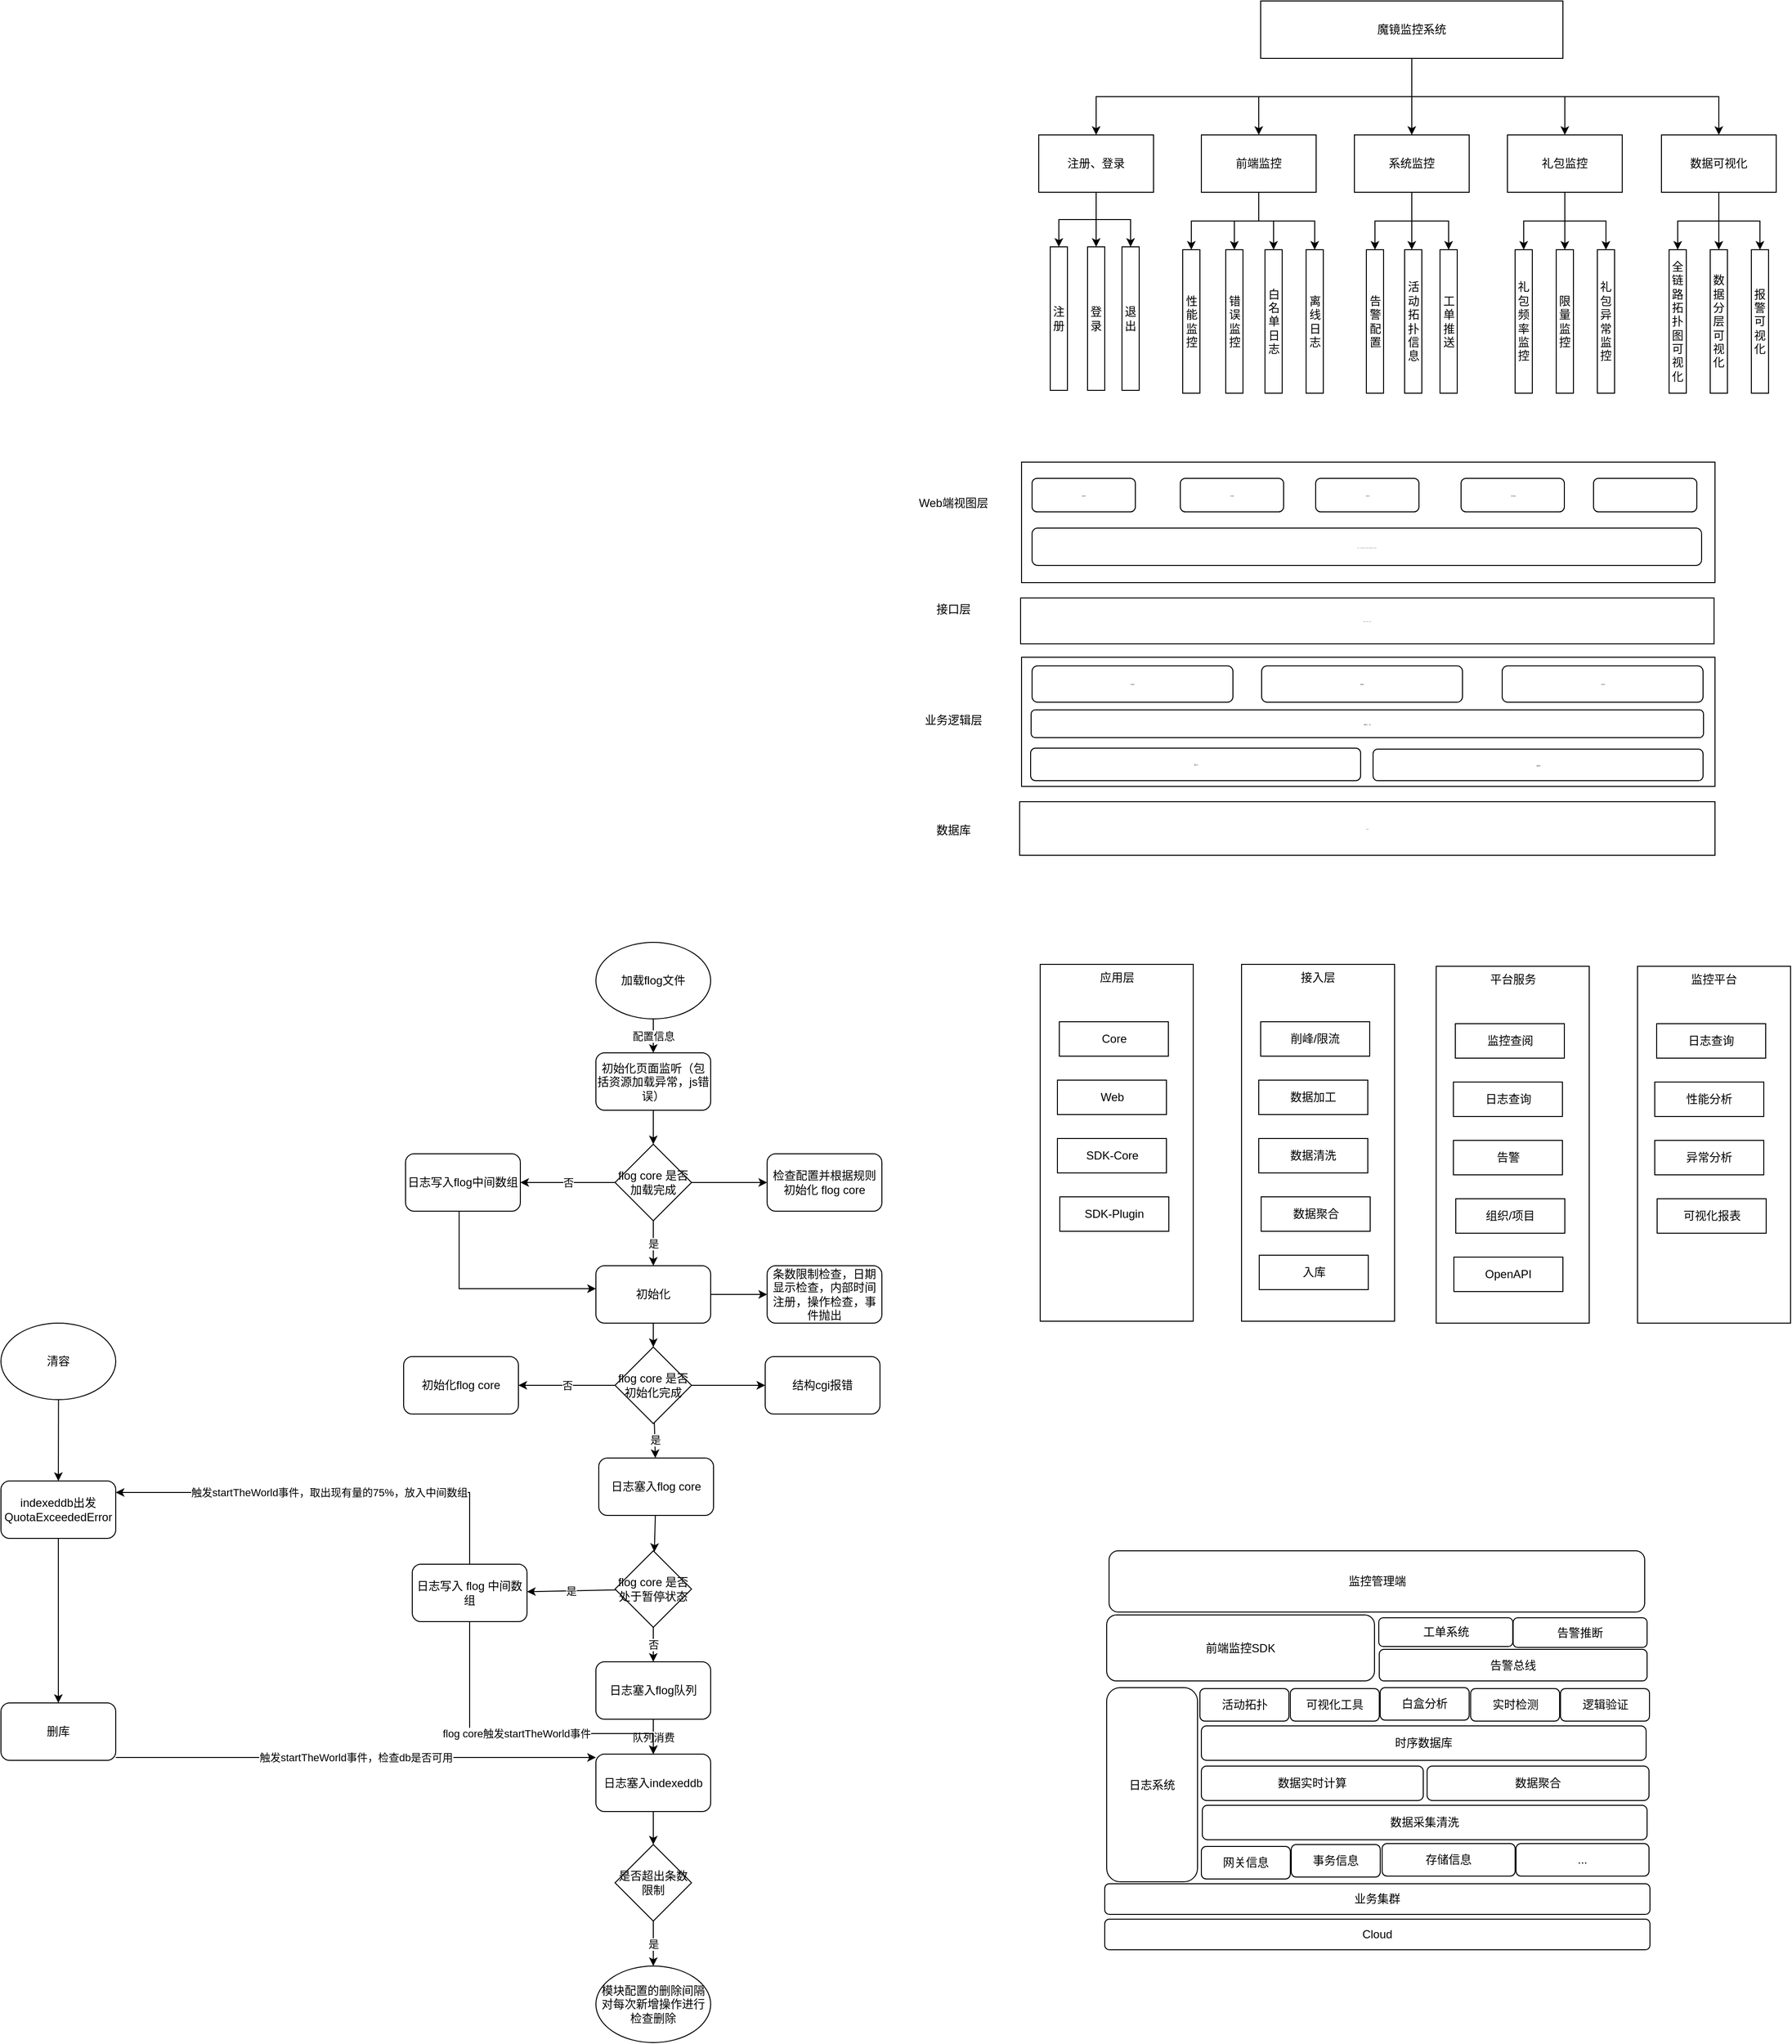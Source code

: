 <mxfile version="20.1.1" type="github">
  <diagram id="ojnK0p3J3MTXAop_F5v3" name="Page-1">
    <mxGraphModel dx="3868" dy="1239" grid="0" gridSize="10" guides="1" tooltips="1" connect="0" arrows="1" fold="1" page="1" pageScale="1" pageWidth="827" pageHeight="1169" math="0" shadow="0">
      <root>
        <mxCell id="0" />
        <mxCell id="1" parent="0" />
        <mxCell id="l_XuRvR61M2AbJogMl1h-1" value="魔镜监控系统" style="rounded=0;whiteSpace=wrap;html=1;" parent="1" vertex="1">
          <mxGeometry x="264" y="207" width="316" height="60" as="geometry" />
        </mxCell>
        <mxCell id="l_XuRvR61M2AbJogMl1h-2" value="注册、登录" style="rounded=0;whiteSpace=wrap;html=1;" parent="1" vertex="1">
          <mxGeometry x="32" y="347" width="120" height="60" as="geometry" />
        </mxCell>
        <mxCell id="0k4BuSOVnENNucScM7A2-1" value="前端监控" style="rounded=0;whiteSpace=wrap;html=1;" parent="1" vertex="1">
          <mxGeometry x="202" y="347" width="120" height="60" as="geometry" />
        </mxCell>
        <mxCell id="0k4BuSOVnENNucScM7A2-8" value="" style="edgeStyle=elbowEdgeStyle;elbow=vertical;endArrow=classic;html=1;rounded=0;entryX=0.5;entryY=0;entryDx=0;entryDy=0;exitX=0.5;exitY=1;exitDx=0;exitDy=0;" parent="1" source="l_XuRvR61M2AbJogMl1h-1" target="l_XuRvR61M2AbJogMl1h-2" edge="1">
          <mxGeometry width="50" height="50" relative="1" as="geometry">
            <mxPoint x="326" y="266" as="sourcePoint" />
            <mxPoint x="273" y="517" as="targetPoint" />
          </mxGeometry>
        </mxCell>
        <mxCell id="0k4BuSOVnENNucScM7A2-9" value="系统监控" style="rounded=0;whiteSpace=wrap;html=1;" parent="1" vertex="1">
          <mxGeometry x="362" y="347" width="120" height="60" as="geometry" />
        </mxCell>
        <mxCell id="0k4BuSOVnENNucScM7A2-10" value="礼包监控" style="rounded=0;whiteSpace=wrap;html=1;" parent="1" vertex="1">
          <mxGeometry x="522" y="347" width="120" height="60" as="geometry" />
        </mxCell>
        <mxCell id="0k4BuSOVnENNucScM7A2-15" value="&lt;div style=&quot;font-size: 12px;&quot;&gt;白名单日志&lt;br style=&quot;font-size: 12px;&quot;&gt;&lt;/div&gt;" style="rounded=0;whiteSpace=wrap;html=1;verticalAlign=middle;horizontal=1;textDirection=rtl;align=center;fontSize=12;labelBackgroundColor=none;labelBorderColor=none;shadow=0;fontFamily=Helvetica;labelPosition=center;verticalLabelPosition=middle;" parent="1" vertex="1">
          <mxGeometry x="268.5" y="467" width="18" height="150" as="geometry" />
        </mxCell>
        <mxCell id="0k4BuSOVnENNucScM7A2-16" value="" style="edgeStyle=elbowEdgeStyle;elbow=vertical;endArrow=classic;html=1;exitX=0.5;exitY=1;exitDx=0;exitDy=0;entryX=0.5;entryY=0;entryDx=0;entryDy=0;rounded=0;" parent="1" source="0k4BuSOVnENNucScM7A2-1" target="0k4BuSOVnENNucScM7A2-15" edge="1">
          <mxGeometry width="50" height="50" relative="1" as="geometry">
            <mxPoint x="263" y="717" as="sourcePoint" />
            <mxPoint x="313" y="667" as="targetPoint" />
            <Array as="points">
              <mxPoint x="273" y="437" />
            </Array>
          </mxGeometry>
        </mxCell>
        <mxCell id="0k4BuSOVnENNucScM7A2-19" value="" style="edgeStyle=elbowEdgeStyle;elbow=vertical;endArrow=classic;html=1;rounded=0;" parent="1" source="0k4BuSOVnENNucScM7A2-1" target="0k4BuSOVnENNucScM7A2-27" edge="1">
          <mxGeometry width="50" height="50" relative="1" as="geometry">
            <mxPoint x="373" y="667" as="sourcePoint" />
            <mxPoint x="191" y="467" as="targetPoint" />
          </mxGeometry>
        </mxCell>
        <mxCell id="0k4BuSOVnENNucScM7A2-20" value="" style="edgeStyle=elbowEdgeStyle;elbow=vertical;endArrow=classic;html=1;rounded=0;" parent="1" source="0k4BuSOVnENNucScM7A2-1" target="0k4BuSOVnENNucScM7A2-26" edge="1">
          <mxGeometry width="50" height="50" relative="1" as="geometry">
            <mxPoint x="473" y="477" as="sourcePoint" />
            <mxPoint x="321" y="467" as="targetPoint" />
          </mxGeometry>
        </mxCell>
        <mxCell id="0k4BuSOVnENNucScM7A2-21" value="" style="edgeStyle=elbowEdgeStyle;elbow=vertical;endArrow=classic;html=1;rounded=0;" parent="1" source="0k4BuSOVnENNucScM7A2-1" target="0k4BuSOVnENNucScM7A2-30" edge="1">
          <mxGeometry width="50" height="50" relative="1" as="geometry">
            <mxPoint x="193" y="677" as="sourcePoint" />
            <mxPoint x="451" y="467" as="targetPoint" />
          </mxGeometry>
        </mxCell>
        <mxCell id="0k4BuSOVnENNucScM7A2-22" value="" style="edgeStyle=elbowEdgeStyle;elbow=vertical;endArrow=classic;html=1;rounded=0;" parent="1" source="l_XuRvR61M2AbJogMl1h-1" target="0k4BuSOVnENNucScM7A2-1" edge="1">
          <mxGeometry width="50" height="50" relative="1" as="geometry">
            <mxPoint x="153" y="657" as="sourcePoint" />
            <mxPoint x="203" y="607" as="targetPoint" />
          </mxGeometry>
        </mxCell>
        <mxCell id="0k4BuSOVnENNucScM7A2-23" value="" style="edgeStyle=elbowEdgeStyle;elbow=vertical;endArrow=classic;html=1;rounded=0;" parent="1" source="l_XuRvR61M2AbJogMl1h-1" target="0k4BuSOVnENNucScM7A2-9" edge="1">
          <mxGeometry width="50" height="50" relative="1" as="geometry">
            <mxPoint x="203" y="647" as="sourcePoint" />
            <mxPoint x="253" y="597" as="targetPoint" />
          </mxGeometry>
        </mxCell>
        <mxCell id="0k4BuSOVnENNucScM7A2-24" value="" style="edgeStyle=elbowEdgeStyle;elbow=vertical;endArrow=classic;html=1;rounded=0;" parent="1" source="l_XuRvR61M2AbJogMl1h-1" target="0k4BuSOVnENNucScM7A2-10" edge="1">
          <mxGeometry width="50" height="50" relative="1" as="geometry">
            <mxPoint x="213" y="677" as="sourcePoint" />
            <mxPoint x="263" y="627" as="targetPoint" />
          </mxGeometry>
        </mxCell>
        <mxCell id="0k4BuSOVnENNucScM7A2-26" value="&lt;div style=&quot;font-size: 12px;&quot;&gt;性能监控&lt;br style=&quot;font-size: 12px;&quot;&gt;&lt;/div&gt;" style="rounded=0;whiteSpace=wrap;html=1;verticalAlign=middle;horizontal=1;textDirection=rtl;align=center;fontSize=12;labelBackgroundColor=none;labelBorderColor=none;shadow=0;fontFamily=Helvetica;labelPosition=center;verticalLabelPosition=middle;" parent="1" vertex="1">
          <mxGeometry x="182.5" y="467" width="18" height="150" as="geometry" />
        </mxCell>
        <mxCell id="0k4BuSOVnENNucScM7A2-27" value="&lt;div style=&quot;font-size: 12px;&quot;&gt;&lt;span style=&quot;font-size: 12px;&quot;&gt;错误监控&lt;/span&gt;&lt;br style=&quot;font-size: 12px;&quot;&gt;&lt;/div&gt;" style="rounded=0;whiteSpace=wrap;html=1;verticalAlign=middle;horizontal=1;textDirection=rtl;align=center;fontSize=12;labelBackgroundColor=none;labelBorderColor=none;shadow=0;fontFamily=Helvetica;labelPosition=center;verticalLabelPosition=middle;" parent="1" vertex="1">
          <mxGeometry x="227.5" y="467" width="18" height="150" as="geometry" />
        </mxCell>
        <mxCell id="0k4BuSOVnENNucScM7A2-30" value="&lt;div style=&quot;font-size: 12px;&quot;&gt;离线日志&lt;br style=&quot;font-size: 12px;&quot;&gt;&lt;/div&gt;" style="rounded=0;whiteSpace=wrap;html=1;verticalAlign=middle;horizontal=1;textDirection=rtl;align=center;fontSize=12;labelBackgroundColor=none;labelBorderColor=none;shadow=0;fontFamily=Helvetica;labelPosition=center;verticalLabelPosition=middle;" parent="1" vertex="1">
          <mxGeometry x="311.5" y="467" width="18" height="150" as="geometry" />
        </mxCell>
        <mxCell id="0k4BuSOVnENNucScM7A2-40" value="&lt;div style=&quot;font-size: 12px;&quot;&gt;工单推送&lt;/div&gt;" style="rounded=0;whiteSpace=wrap;html=1;verticalAlign=middle;horizontal=1;textDirection=rtl;align=center;fontSize=12;labelBackgroundColor=none;labelBorderColor=none;shadow=0;fontFamily=Helvetica;labelPosition=center;verticalLabelPosition=middle;" parent="1" vertex="1">
          <mxGeometry x="451.5" y="467" width="18" height="150" as="geometry" />
        </mxCell>
        <mxCell id="0k4BuSOVnENNucScM7A2-41" value="&lt;div style=&quot;font-size: 12px;&quot;&gt;告警配置&lt;br style=&quot;font-size: 12px;&quot;&gt;&lt;/div&gt;" style="rounded=0;whiteSpace=wrap;html=1;verticalAlign=middle;horizontal=1;textDirection=rtl;align=center;fontSize=12;labelBackgroundColor=none;labelBorderColor=none;shadow=0;fontFamily=Helvetica;labelPosition=center;verticalLabelPosition=middle;" parent="1" vertex="1">
          <mxGeometry x="374.5" y="467" width="18" height="150" as="geometry" />
        </mxCell>
        <mxCell id="0k4BuSOVnENNucScM7A2-42" value="&lt;div style=&quot;font-size: 12px;&quot;&gt;&lt;span style=&quot;font-size: 12px;&quot;&gt;活动拓扑信息&lt;/span&gt;&lt;br style=&quot;font-size: 12px;&quot;&gt;&lt;/div&gt;" style="rounded=0;whiteSpace=wrap;html=1;verticalAlign=middle;horizontal=1;textDirection=rtl;align=center;fontSize=12;labelBackgroundColor=none;labelBorderColor=none;shadow=0;fontFamily=Helvetica;labelPosition=center;verticalLabelPosition=middle;" parent="1" vertex="1">
          <mxGeometry x="414.5" y="467" width="18" height="150" as="geometry" />
        </mxCell>
        <mxCell id="0k4BuSOVnENNucScM7A2-47" value="" style="edgeStyle=elbowEdgeStyle;elbow=vertical;endArrow=classic;html=1;rounded=0;" parent="1" source="0k4BuSOVnENNucScM7A2-9" target="0k4BuSOVnENNucScM7A2-41" edge="1">
          <mxGeometry width="50" height="50" relative="1" as="geometry">
            <mxPoint x="33" y="667" as="sourcePoint" />
            <mxPoint x="83" y="617" as="targetPoint" />
          </mxGeometry>
        </mxCell>
        <mxCell id="0k4BuSOVnENNucScM7A2-48" value="" style="edgeStyle=elbowEdgeStyle;elbow=vertical;endArrow=classic;html=1;rounded=0;" parent="1" source="0k4BuSOVnENNucScM7A2-9" target="0k4BuSOVnENNucScM7A2-42" edge="1">
          <mxGeometry width="50" height="50" relative="1" as="geometry">
            <mxPoint x="133" y="747" as="sourcePoint" />
            <mxPoint x="183" y="697" as="targetPoint" />
            <Array as="points">
              <mxPoint x="416" y="467" />
            </Array>
          </mxGeometry>
        </mxCell>
        <mxCell id="0k4BuSOVnENNucScM7A2-49" value="" style="edgeStyle=elbowEdgeStyle;elbow=vertical;endArrow=classic;html=1;rounded=0;" parent="1" source="0k4BuSOVnENNucScM7A2-9" target="0k4BuSOVnENNucScM7A2-40" edge="1">
          <mxGeometry width="50" height="50" relative="1" as="geometry">
            <mxPoint x="73" y="707" as="sourcePoint" />
            <mxPoint x="123" y="657" as="targetPoint" />
          </mxGeometry>
        </mxCell>
        <mxCell id="0k4BuSOVnENNucScM7A2-51" value="&lt;div style=&quot;font-size: 12px;&quot;&gt;礼包异常监控&lt;/div&gt;" style="rounded=0;whiteSpace=wrap;html=1;verticalAlign=middle;horizontal=1;textDirection=rtl;align=center;fontSize=12;labelBackgroundColor=none;labelBorderColor=none;shadow=0;fontFamily=Helvetica;labelPosition=center;verticalLabelPosition=middle;" parent="1" vertex="1">
          <mxGeometry x="616" y="467" width="18" height="150" as="geometry" />
        </mxCell>
        <mxCell id="0k4BuSOVnENNucScM7A2-52" value="&lt;div style=&quot;font-size: 12px;&quot;&gt;礼包频率监控&lt;br style=&quot;font-size: 12px;&quot;&gt;&lt;/div&gt;" style="rounded=0;whiteSpace=wrap;html=1;verticalAlign=middle;horizontal=1;textDirection=rtl;align=center;fontSize=12;labelBackgroundColor=none;labelBorderColor=none;shadow=0;fontFamily=Helvetica;labelPosition=center;verticalLabelPosition=middle;" parent="1" vertex="1">
          <mxGeometry x="530" y="467" width="18" height="150" as="geometry" />
        </mxCell>
        <mxCell id="0k4BuSOVnENNucScM7A2-53" value="&lt;div style=&quot;font-size: 12px;&quot;&gt;&lt;span style=&quot;font-size: 12px;&quot;&gt;限量监控&lt;/span&gt;&lt;br style=&quot;font-size: 12px;&quot;&gt;&lt;/div&gt;" style="rounded=0;whiteSpace=wrap;html=1;verticalAlign=middle;horizontal=1;textDirection=rtl;align=center;fontSize=12;labelBackgroundColor=none;labelBorderColor=none;shadow=0;fontFamily=Helvetica;labelPosition=center;verticalLabelPosition=middle;" parent="1" vertex="1">
          <mxGeometry x="573" y="467" width="18" height="150" as="geometry" />
        </mxCell>
        <mxCell id="0k4BuSOVnENNucScM7A2-54" value="" style="edgeStyle=elbowEdgeStyle;elbow=vertical;endArrow=classic;html=1;rounded=0;" parent="1" source="0k4BuSOVnENNucScM7A2-10" target="0k4BuSOVnENNucScM7A2-52" edge="1">
          <mxGeometry width="50" height="50" relative="1" as="geometry">
            <mxPoint x="33" y="647" as="sourcePoint" />
            <mxPoint x="83" y="597" as="targetPoint" />
          </mxGeometry>
        </mxCell>
        <mxCell id="0k4BuSOVnENNucScM7A2-58" value="" style="edgeStyle=elbowEdgeStyle;elbow=vertical;endArrow=classic;html=1;rounded=0;" parent="1" source="0k4BuSOVnENNucScM7A2-10" target="0k4BuSOVnENNucScM7A2-53" edge="1">
          <mxGeometry width="50" height="50" relative="1" as="geometry">
            <mxPoint x="-7" y="597" as="sourcePoint" />
            <mxPoint x="43" y="547" as="targetPoint" />
          </mxGeometry>
        </mxCell>
        <mxCell id="0k4BuSOVnENNucScM7A2-59" value="" style="edgeStyle=elbowEdgeStyle;elbow=vertical;endArrow=classic;html=1;rounded=0;" parent="1" source="0k4BuSOVnENNucScM7A2-10" target="0k4BuSOVnENNucScM7A2-51" edge="1">
          <mxGeometry width="50" height="50" relative="1" as="geometry">
            <mxPoint x="-37" y="567" as="sourcePoint" />
            <mxPoint x="13" y="517" as="targetPoint" />
          </mxGeometry>
        </mxCell>
        <mxCell id="0k4BuSOVnENNucScM7A2-61" value="&lt;div style=&quot;font-size: 12px;&quot;&gt;登录&lt;br style=&quot;font-size: 12px;&quot;&gt;&lt;/div&gt;" style="rounded=0;whiteSpace=wrap;html=1;verticalAlign=middle;horizontal=1;textDirection=rtl;align=center;fontSize=12;labelBackgroundColor=none;labelBorderColor=none;shadow=0;fontFamily=Helvetica;labelPosition=center;verticalLabelPosition=middle;" parent="1" vertex="1">
          <mxGeometry x="83" y="464" width="18" height="150" as="geometry" />
        </mxCell>
        <mxCell id="0k4BuSOVnENNucScM7A2-62" value="&lt;div style=&quot;font-size: 12px;&quot;&gt;&lt;span style=&quot;font-size: 12px;&quot;&gt;退出&lt;/span&gt;&lt;br style=&quot;font-size: 12px;&quot;&gt;&lt;/div&gt;" style="rounded=0;whiteSpace=wrap;html=1;verticalAlign=middle;horizontal=1;textDirection=rtl;align=center;fontSize=12;labelBackgroundColor=none;labelBorderColor=none;shadow=0;fontFamily=Helvetica;labelPosition=center;verticalLabelPosition=middle;" parent="1" vertex="1">
          <mxGeometry x="119" y="464" width="18" height="150" as="geometry" />
        </mxCell>
        <mxCell id="0k4BuSOVnENNucScM7A2-67" value="" style="edgeStyle=elbowEdgeStyle;elbow=vertical;endArrow=classic;html=1;rounded=0;" parent="1" source="l_XuRvR61M2AbJogMl1h-2" target="0k4BuSOVnENNucScM7A2-61" edge="1">
          <mxGeometry width="50" height="50" relative="1" as="geometry">
            <mxPoint x="13" y="307" as="sourcePoint" />
            <mxPoint x="63" y="257" as="targetPoint" />
          </mxGeometry>
        </mxCell>
        <mxCell id="0k4BuSOVnENNucScM7A2-68" value="" style="edgeStyle=elbowEdgeStyle;elbow=vertical;endArrow=classic;html=1;rounded=0;" parent="1" source="l_XuRvR61M2AbJogMl1h-2" target="0k4BuSOVnENNucScM7A2-62" edge="1">
          <mxGeometry width="50" height="50" relative="1" as="geometry">
            <mxPoint x="-47" y="327" as="sourcePoint" />
            <mxPoint x="3" y="277" as="targetPoint" />
          </mxGeometry>
        </mxCell>
        <mxCell id="fYWc9rKdTb6CDzyfWaW0-3" value="数据可视化" style="rounded=0;whiteSpace=wrap;html=1;" parent="1" vertex="1">
          <mxGeometry x="683" y="347" width="120" height="60" as="geometry" />
        </mxCell>
        <mxCell id="fYWc9rKdTb6CDzyfWaW0-4" value="" style="edgeStyle=elbowEdgeStyle;elbow=vertical;endArrow=classic;html=1;rounded=0;" parent="1" source="l_XuRvR61M2AbJogMl1h-1" target="fYWc9rKdTb6CDzyfWaW0-3" edge="1">
          <mxGeometry width="50" height="50" relative="1" as="geometry">
            <mxPoint x="213" y="677" as="sourcePoint" />
            <mxPoint x="263" y="627" as="targetPoint" />
          </mxGeometry>
        </mxCell>
        <mxCell id="fYWc9rKdTb6CDzyfWaW0-5" value="&lt;div style=&quot;font-size: 12px;&quot;&gt;报警可视化&lt;/div&gt;" style="rounded=0;whiteSpace=wrap;html=1;verticalAlign=middle;horizontal=1;textDirection=rtl;align=center;fontSize=12;labelBackgroundColor=none;labelBorderColor=none;shadow=0;fontFamily=Helvetica;labelPosition=center;verticalLabelPosition=middle;" parent="1" vertex="1">
          <mxGeometry x="777" y="467" width="18" height="150" as="geometry" />
        </mxCell>
        <mxCell id="fYWc9rKdTb6CDzyfWaW0-6" value="&lt;div style=&quot;font-size: 12px;&quot;&gt;全链路拓扑图可视化&lt;br style=&quot;font-size: 12px;&quot;&gt;&lt;/div&gt;" style="rounded=0;whiteSpace=wrap;html=1;verticalAlign=middle;horizontal=1;textDirection=rtl;align=center;fontSize=12;labelBackgroundColor=none;labelBorderColor=none;shadow=0;fontFamily=Helvetica;labelPosition=center;verticalLabelPosition=middle;" parent="1" vertex="1">
          <mxGeometry x="691" y="467" width="18" height="150" as="geometry" />
        </mxCell>
        <mxCell id="fYWc9rKdTb6CDzyfWaW0-7" value="&lt;div style=&quot;font-size: 12px;&quot;&gt;&lt;span style=&quot;font-size: 12px;&quot;&gt;数据分层可视化&lt;/span&gt;&lt;br style=&quot;font-size: 12px;&quot;&gt;&lt;/div&gt;" style="rounded=0;whiteSpace=wrap;html=1;verticalAlign=middle;horizontal=1;textDirection=rtl;align=center;fontSize=12;labelBackgroundColor=none;labelBorderColor=none;shadow=0;fontFamily=Helvetica;labelPosition=center;verticalLabelPosition=middle;" parent="1" vertex="1">
          <mxGeometry x="734" y="467" width="18" height="150" as="geometry" />
        </mxCell>
        <mxCell id="fYWc9rKdTb6CDzyfWaW0-9" value="" style="edgeStyle=elbowEdgeStyle;elbow=vertical;endArrow=classic;html=1;rounded=0;" parent="1" source="fYWc9rKdTb6CDzyfWaW0-3" target="fYWc9rKdTb6CDzyfWaW0-6" edge="1">
          <mxGeometry width="50" height="50" relative="1" as="geometry">
            <mxPoint x="423" y="707" as="sourcePoint" />
            <mxPoint x="473" y="657" as="targetPoint" />
          </mxGeometry>
        </mxCell>
        <mxCell id="fYWc9rKdTb6CDzyfWaW0-10" value="" style="edgeStyle=elbowEdgeStyle;elbow=vertical;endArrow=classic;html=1;rounded=0;" parent="1" source="fYWc9rKdTb6CDzyfWaW0-3" target="fYWc9rKdTb6CDzyfWaW0-7" edge="1">
          <mxGeometry width="50" height="50" relative="1" as="geometry">
            <mxPoint x="423" y="707" as="sourcePoint" />
            <mxPoint x="473" y="657" as="targetPoint" />
          </mxGeometry>
        </mxCell>
        <mxCell id="fYWc9rKdTb6CDzyfWaW0-11" value="" style="edgeStyle=elbowEdgeStyle;elbow=vertical;endArrow=classic;html=1;rounded=0;" parent="1" source="fYWc9rKdTb6CDzyfWaW0-3" target="fYWc9rKdTb6CDzyfWaW0-5" edge="1">
          <mxGeometry width="50" height="50" relative="1" as="geometry">
            <mxPoint x="423" y="707" as="sourcePoint" />
            <mxPoint x="473" y="657" as="targetPoint" />
          </mxGeometry>
        </mxCell>
        <mxCell id="fYWc9rKdTb6CDzyfWaW0-12" value="&lt;div style=&quot;font-size: 12px;&quot;&gt;注册&lt;br style=&quot;font-size: 12px;&quot;&gt;&lt;/div&gt;" style="rounded=0;whiteSpace=wrap;html=1;verticalAlign=middle;horizontal=1;textDirection=rtl;align=center;fontSize=12;labelBackgroundColor=none;labelBorderColor=none;shadow=0;fontFamily=Helvetica;labelPosition=center;verticalLabelPosition=middle;" parent="1" vertex="1">
          <mxGeometry x="44" y="464" width="18" height="150" as="geometry" />
        </mxCell>
        <mxCell id="fYWc9rKdTb6CDzyfWaW0-13" value="" style="edgeStyle=elbowEdgeStyle;elbow=vertical;endArrow=classic;html=1;rounded=0;" parent="1" source="l_XuRvR61M2AbJogMl1h-2" target="fYWc9rKdTb6CDzyfWaW0-12" edge="1">
          <mxGeometry width="50" height="50" relative="1" as="geometry">
            <mxPoint x="13" y="307" as="sourcePoint" />
            <mxPoint x="63" y="257" as="targetPoint" />
          </mxGeometry>
        </mxCell>
        <mxCell id="fYWc9rKdTb6CDzyfWaW0-21" value="应用层" style="rounded=0;whiteSpace=wrap;html=1;verticalAlign=top;" parent="1" vertex="1">
          <mxGeometry x="33.5" y="1214" width="160" height="373" as="geometry" />
        </mxCell>
        <mxCell id="fYWc9rKdTb6CDzyfWaW0-22" value="Core" style="rounded=0;whiteSpace=wrap;html=1;" parent="1" vertex="1">
          <mxGeometry x="53.5" y="1274" width="114" height="36" as="geometry" />
        </mxCell>
        <mxCell id="fYWc9rKdTb6CDzyfWaW0-25" value="Web" style="rounded=0;whiteSpace=wrap;html=1;" parent="1" vertex="1">
          <mxGeometry x="51.5" y="1335" width="114" height="36" as="geometry" />
        </mxCell>
        <mxCell id="fYWc9rKdTb6CDzyfWaW0-26" value="SDK-Core" style="rounded=0;whiteSpace=wrap;html=1;" parent="1" vertex="1">
          <mxGeometry x="51.5" y="1396" width="114" height="36" as="geometry" />
        </mxCell>
        <mxCell id="fYWc9rKdTb6CDzyfWaW0-27" value="SDK-Plugin" style="rounded=0;whiteSpace=wrap;html=1;" parent="1" vertex="1">
          <mxGeometry x="54" y="1457" width="114" height="36" as="geometry" />
        </mxCell>
        <mxCell id="fYWc9rKdTb6CDzyfWaW0-29" value="接入层" style="rounded=0;whiteSpace=wrap;html=1;verticalAlign=top;" parent="1" vertex="1">
          <mxGeometry x="244" y="1214" width="160" height="373" as="geometry" />
        </mxCell>
        <mxCell id="fYWc9rKdTb6CDzyfWaW0-30" value="削峰/限流" style="rounded=0;whiteSpace=wrap;html=1;" parent="1" vertex="1">
          <mxGeometry x="264" y="1274" width="114" height="36" as="geometry" />
        </mxCell>
        <mxCell id="fYWc9rKdTb6CDzyfWaW0-31" value="数据加工" style="rounded=0;whiteSpace=wrap;html=1;" parent="1" vertex="1">
          <mxGeometry x="262" y="1335" width="114" height="36" as="geometry" />
        </mxCell>
        <mxCell id="fYWc9rKdTb6CDzyfWaW0-32" value="数据清洗" style="rounded=0;whiteSpace=wrap;html=1;" parent="1" vertex="1">
          <mxGeometry x="262" y="1396" width="114" height="36" as="geometry" />
        </mxCell>
        <mxCell id="fYWc9rKdTb6CDzyfWaW0-33" value="数据聚合" style="rounded=0;whiteSpace=wrap;html=1;" parent="1" vertex="1">
          <mxGeometry x="264.5" y="1457" width="114" height="36" as="geometry" />
        </mxCell>
        <mxCell id="fYWc9rKdTb6CDzyfWaW0-34" value="入库" style="rounded=0;whiteSpace=wrap;html=1;" parent="1" vertex="1">
          <mxGeometry x="262.5" y="1518" width="114" height="36" as="geometry" />
        </mxCell>
        <mxCell id="fYWc9rKdTb6CDzyfWaW0-35" value="平台服务" style="rounded=0;whiteSpace=wrap;html=1;verticalAlign=top;" parent="1" vertex="1">
          <mxGeometry x="447.5" y="1216" width="160" height="373" as="geometry" />
        </mxCell>
        <mxCell id="fYWc9rKdTb6CDzyfWaW0-36" value="监控查阅" style="rounded=0;whiteSpace=wrap;html=1;" parent="1" vertex="1">
          <mxGeometry x="467.5" y="1276" width="114" height="36" as="geometry" />
        </mxCell>
        <mxCell id="fYWc9rKdTb6CDzyfWaW0-37" value="日志查询" style="rounded=0;whiteSpace=wrap;html=1;" parent="1" vertex="1">
          <mxGeometry x="465.5" y="1337" width="114" height="36" as="geometry" />
        </mxCell>
        <mxCell id="fYWc9rKdTb6CDzyfWaW0-38" value="告警" style="rounded=0;whiteSpace=wrap;html=1;" parent="1" vertex="1">
          <mxGeometry x="465.5" y="1398" width="114" height="36" as="geometry" />
        </mxCell>
        <mxCell id="fYWc9rKdTb6CDzyfWaW0-39" value="组织/项目" style="rounded=0;whiteSpace=wrap;html=1;" parent="1" vertex="1">
          <mxGeometry x="468" y="1459" width="114" height="36" as="geometry" />
        </mxCell>
        <mxCell id="fYWc9rKdTb6CDzyfWaW0-40" value="OpenAPI" style="rounded=0;whiteSpace=wrap;html=1;" parent="1" vertex="1">
          <mxGeometry x="466" y="1520" width="114" height="36" as="geometry" />
        </mxCell>
        <mxCell id="fYWc9rKdTb6CDzyfWaW0-41" value="监控平台" style="rounded=0;whiteSpace=wrap;html=1;verticalAlign=top;" parent="1" vertex="1">
          <mxGeometry x="658" y="1216" width="160" height="373" as="geometry" />
        </mxCell>
        <mxCell id="fYWc9rKdTb6CDzyfWaW0-42" value="日志查询" style="rounded=0;whiteSpace=wrap;html=1;" parent="1" vertex="1">
          <mxGeometry x="678" y="1276" width="114" height="36" as="geometry" />
        </mxCell>
        <mxCell id="fYWc9rKdTb6CDzyfWaW0-43" value="性能分析" style="rounded=0;whiteSpace=wrap;html=1;" parent="1" vertex="1">
          <mxGeometry x="676" y="1337" width="114" height="36" as="geometry" />
        </mxCell>
        <mxCell id="fYWc9rKdTb6CDzyfWaW0-44" value="异常分析" style="rounded=0;whiteSpace=wrap;html=1;" parent="1" vertex="1">
          <mxGeometry x="676" y="1398" width="114" height="36" as="geometry" />
        </mxCell>
        <mxCell id="fYWc9rKdTb6CDzyfWaW0-45" value="可视化报表" style="rounded=0;whiteSpace=wrap;html=1;" parent="1" vertex="1">
          <mxGeometry x="678.5" y="1459" width="114" height="36" as="geometry" />
        </mxCell>
        <mxCell id="fYWc9rKdTb6CDzyfWaW0-55" value="监控管理端" style="rounded=1;whiteSpace=wrap;html=1;" parent="1" vertex="1">
          <mxGeometry x="105.5" y="1827" width="560" height="64" as="geometry" />
        </mxCell>
        <mxCell id="fYWc9rKdTb6CDzyfWaW0-56" value="前端监控SDK" style="rounded=1;whiteSpace=wrap;html=1;" parent="1" vertex="1">
          <mxGeometry x="103" y="1894" width="280" height="69" as="geometry" />
        </mxCell>
        <mxCell id="fYWc9rKdTb6CDzyfWaW0-57" value="工单系统" style="rounded=1;whiteSpace=wrap;html=1;" parent="1" vertex="1">
          <mxGeometry x="387.5" y="1897" width="140" height="30" as="geometry" />
        </mxCell>
        <mxCell id="fYWc9rKdTb6CDzyfWaW0-58" value="告警推断" style="rounded=1;whiteSpace=wrap;html=1;" parent="1" vertex="1">
          <mxGeometry x="528" y="1897" width="140" height="31" as="geometry" />
        </mxCell>
        <mxCell id="fYWc9rKdTb6CDzyfWaW0-59" value="告警总线" style="rounded=1;whiteSpace=wrap;html=1;" parent="1" vertex="1">
          <mxGeometry x="388" y="1930" width="280" height="33" as="geometry" />
        </mxCell>
        <mxCell id="fYWc9rKdTb6CDzyfWaW0-60" value="日志系统" style="rounded=1;whiteSpace=wrap;html=1;" parent="1" vertex="1">
          <mxGeometry x="103" y="1970" width="95" height="203" as="geometry" />
        </mxCell>
        <mxCell id="fYWc9rKdTb6CDzyfWaW0-61" value="活动拓扑" style="rounded=1;whiteSpace=wrap;html=1;" parent="1" vertex="1">
          <mxGeometry x="200.5" y="1971" width="93" height="34" as="geometry" />
        </mxCell>
        <mxCell id="fYWc9rKdTb6CDzyfWaW0-62" value="可视化工具" style="rounded=1;whiteSpace=wrap;html=1;" parent="1" vertex="1">
          <mxGeometry x="295" y="1971" width="93" height="34" as="geometry" />
        </mxCell>
        <mxCell id="fYWc9rKdTb6CDzyfWaW0-63" value="白盒分析" style="rounded=1;whiteSpace=wrap;html=1;" parent="1" vertex="1">
          <mxGeometry x="389" y="1970" width="93" height="34" as="geometry" />
        </mxCell>
        <mxCell id="fYWc9rKdTb6CDzyfWaW0-64" value="实时检测" style="rounded=1;whiteSpace=wrap;html=1;" parent="1" vertex="1">
          <mxGeometry x="483.5" y="1971" width="93" height="34" as="geometry" />
        </mxCell>
        <mxCell id="fYWc9rKdTb6CDzyfWaW0-65" value="逻辑验证" style="rounded=1;whiteSpace=wrap;html=1;" parent="1" vertex="1">
          <mxGeometry x="577.5" y="1971" width="93" height="34" as="geometry" />
        </mxCell>
        <mxCell id="fYWc9rKdTb6CDzyfWaW0-66" value="时序数据库" style="rounded=1;whiteSpace=wrap;html=1;" parent="1" vertex="1">
          <mxGeometry x="202" y="2010" width="465" height="36" as="geometry" />
        </mxCell>
        <mxCell id="fYWc9rKdTb6CDzyfWaW0-67" value="数据实时计算" style="rounded=1;whiteSpace=wrap;html=1;" parent="1" vertex="1">
          <mxGeometry x="202" y="2052" width="232" height="36" as="geometry" />
        </mxCell>
        <mxCell id="fYWc9rKdTb6CDzyfWaW0-68" value="数据聚合" style="rounded=1;whiteSpace=wrap;html=1;" parent="1" vertex="1">
          <mxGeometry x="438" y="2052" width="232" height="36" as="geometry" />
        </mxCell>
        <mxCell id="fYWc9rKdTb6CDzyfWaW0-71" value="数据采集清洗" style="rounded=1;whiteSpace=wrap;html=1;" parent="1" vertex="1">
          <mxGeometry x="203" y="2093" width="465" height="36" as="geometry" />
        </mxCell>
        <mxCell id="fYWc9rKdTb6CDzyfWaW0-72" value="网关信息" style="rounded=1;whiteSpace=wrap;html=1;" parent="1" vertex="1">
          <mxGeometry x="202" y="2136" width="93" height="34" as="geometry" />
        </mxCell>
        <mxCell id="fYWc9rKdTb6CDzyfWaW0-73" value="事务信息" style="rounded=1;whiteSpace=wrap;html=1;" parent="1" vertex="1">
          <mxGeometry x="296" y="2134" width="93" height="34" as="geometry" />
        </mxCell>
        <mxCell id="fYWc9rKdTb6CDzyfWaW0-75" value="存储信息" style="rounded=1;whiteSpace=wrap;html=1;" parent="1" vertex="1">
          <mxGeometry x="391" y="2133" width="139" height="34" as="geometry" />
        </mxCell>
        <mxCell id="fYWc9rKdTb6CDzyfWaW0-76" value="..." style="rounded=1;whiteSpace=wrap;html=1;" parent="1" vertex="1">
          <mxGeometry x="531" y="2133" width="139" height="34" as="geometry" />
        </mxCell>
        <mxCell id="fYWc9rKdTb6CDzyfWaW0-77" value="业务集群" style="rounded=1;whiteSpace=wrap;html=1;" parent="1" vertex="1">
          <mxGeometry x="101" y="2175" width="570" height="32" as="geometry" />
        </mxCell>
        <mxCell id="fYWc9rKdTb6CDzyfWaW0-78" value="Cloud" style="rounded=1;whiteSpace=wrap;html=1;" parent="1" vertex="1">
          <mxGeometry x="101" y="2212" width="570" height="32" as="geometry" />
        </mxCell>
        <mxCell id="QKrgrpkgF_wCYc5_PXvx-1" value="" style="rounded=0;whiteSpace=wrap;html=1;fontSize=9;" parent="1" vertex="1">
          <mxGeometry x="14" y="689" width="725" height="126" as="geometry" />
        </mxCell>
        <mxCell id="QKrgrpkgF_wCYc5_PXvx-2" value="注册登录" style="rounded=1;whiteSpace=wrap;html=1;fontSize=1;" parent="1" vertex="1">
          <mxGeometry x="25" y="706" width="108" height="35" as="geometry" />
        </mxCell>
        <mxCell id="QKrgrpkgF_wCYc5_PXvx-7" value="Vue /&amp;nbsp; Vue Router / Vuex / Element UI / GoJs" style="rounded=1;whiteSpace=wrap;html=1;fontSize=1;" parent="1" vertex="1">
          <mxGeometry x="25" y="758" width="700" height="39" as="geometry" />
        </mxCell>
        <mxCell id="QKrgrpkgF_wCYc5_PXvx-16" value="axios / ajax / HTTP" style="rounded=0;whiteSpace=wrap;html=1;fontSize=1;" parent="1" vertex="1">
          <mxGeometry x="13" y="831" width="725" height="48" as="geometry" />
        </mxCell>
        <mxCell id="QKrgrpkgF_wCYc5_PXvx-17" value="Web端视图层" style="rounded=0;whiteSpace=wrap;html=1;strokeColor=#FFFFFF;" parent="1" vertex="1">
          <mxGeometry x="-117" y="702" width="120" height="60" as="geometry" />
        </mxCell>
        <mxCell id="QKrgrpkgF_wCYc5_PXvx-18" value="接口层" style="rounded=0;whiteSpace=wrap;html=1;strokeColor=#FFFFFF;" parent="1" vertex="1">
          <mxGeometry x="-117" y="813" width="120" height="60" as="geometry" />
        </mxCell>
        <mxCell id="QKrgrpkgF_wCYc5_PXvx-19" value="" style="rounded=0;whiteSpace=wrap;html=1;fontSize=1;" parent="1" vertex="1">
          <mxGeometry x="14" y="893" width="725" height="135" as="geometry" />
        </mxCell>
        <mxCell id="QKrgrpkgF_wCYc5_PXvx-20" value="业务逻辑层" style="rounded=0;whiteSpace=wrap;html=1;strokeColor=#FFFFFF;" parent="1" vertex="1">
          <mxGeometry x="-117" y="929" width="120" height="60" as="geometry" />
        </mxCell>
        <mxCell id="QKrgrpkgF_wCYc5_PXvx-21" value="数据上报" style="rounded=1;whiteSpace=wrap;html=1;strokeColor=#000000;fontSize=1;" parent="1" vertex="1">
          <mxGeometry x="23.5" y="988" width="345" height="34" as="geometry" />
        </mxCell>
        <mxCell id="QKrgrpkgF_wCYc5_PXvx-24" value="数据采集" style="rounded=1;whiteSpace=wrap;html=1;strokeColor=#000000;fontSize=1;" parent="1" vertex="1">
          <mxGeometry x="381.5" y="989" width="345" height="33" as="geometry" />
        </mxCell>
        <mxCell id="QKrgrpkgF_wCYc5_PXvx-25" value="数据聚合、计算" style="rounded=1;whiteSpace=wrap;html=1;strokeColor=#000000;fontSize=1;" parent="1" vertex="1">
          <mxGeometry x="24" y="948" width="703" height="29" as="geometry" />
        </mxCell>
        <mxCell id="QKrgrpkgF_wCYc5_PXvx-27" value="告警工单" style="rounded=1;whiteSpace=wrap;html=1;fontSize=1;" parent="1" vertex="1">
          <mxGeometry x="321.5" y="706" width="108" height="35" as="geometry" />
        </mxCell>
        <mxCell id="QKrgrpkgF_wCYc5_PXvx-28" value="....." style="rounded=1;whiteSpace=wrap;html=1;fontSize=1;" parent="1" vertex="1">
          <mxGeometry x="612" y="706" width="108" height="35" as="geometry" />
        </mxCell>
        <mxCell id="QKrgrpkgF_wCYc5_PXvx-29" value="日志查询" style="rounded=1;whiteSpace=wrap;html=1;fontSize=1;" parent="1" vertex="1">
          <mxGeometry x="180" y="706" width="108" height="35" as="geometry" />
        </mxCell>
        <mxCell id="QKrgrpkgF_wCYc5_PXvx-30" value="可视化报表" style="rounded=1;whiteSpace=wrap;html=1;fontSize=1;" parent="1" vertex="1">
          <mxGeometry x="473.5" y="706" width="108" height="35" as="geometry" />
        </mxCell>
        <mxCell id="QKrgrpkgF_wCYc5_PXvx-31" value="实时检测" style="rounded=1;whiteSpace=wrap;html=1;strokeColor=#000000;fontSize=1;" parent="1" vertex="1">
          <mxGeometry x="25" y="902" width="210" height="38" as="geometry" />
        </mxCell>
        <mxCell id="QKrgrpkgF_wCYc5_PXvx-33" value="逻辑验证" style="rounded=1;whiteSpace=wrap;html=1;strokeColor=#000000;fontSize=1;" parent="1" vertex="1">
          <mxGeometry x="265" y="902" width="210" height="38" as="geometry" />
        </mxCell>
        <mxCell id="QKrgrpkgF_wCYc5_PXvx-34" value="告警分析" style="rounded=1;whiteSpace=wrap;html=1;strokeColor=#000000;fontSize=1;" parent="1" vertex="1">
          <mxGeometry x="516.5" y="902" width="210" height="38" as="geometry" />
        </mxCell>
        <mxCell id="QKrgrpkgF_wCYc5_PXvx-35" value="mysql" style="rounded=0;whiteSpace=wrap;html=1;strokeColor=#000000;fontSize=1;" parent="1" vertex="1">
          <mxGeometry x="12" y="1044" width="727" height="56" as="geometry" />
        </mxCell>
        <mxCell id="QKrgrpkgF_wCYc5_PXvx-43" value="" style="rounded=0;whiteSpace=wrap;html=1;fontSize=9;fontColor=#FFFFFF;strokeColor=#FFFFFF;" parent="1" vertex="1">
          <mxGeometry x="-8" y="629" width="18" height="500" as="geometry" />
        </mxCell>
        <mxCell id="QKrgrpkgF_wCYc5_PXvx-44" value="数据库" style="rounded=0;whiteSpace=wrap;html=1;strokeColor=#FFFFFF;" parent="1" vertex="1">
          <mxGeometry x="-117" y="1044" width="120" height="60" as="geometry" />
        </mxCell>
        <mxCell id="bMokqmk0_0SIF5vjI4ZZ-2" value="加载flog文件" style="ellipse;whiteSpace=wrap;html=1;" vertex="1" parent="1">
          <mxGeometry x="-431" y="1191" width="120" height="80" as="geometry" />
        </mxCell>
        <mxCell id="bMokqmk0_0SIF5vjI4ZZ-3" value="初始化页面监听（包括资源加载异常，js错误）" style="rounded=1;whiteSpace=wrap;html=1;" vertex="1" parent="1">
          <mxGeometry x="-431" y="1306.5" width="120" height="60" as="geometry" />
        </mxCell>
        <mxCell id="bMokqmk0_0SIF5vjI4ZZ-6" value="配置信息" style="endArrow=classic;html=1;rounded=0;" edge="1" parent="1" source="bMokqmk0_0SIF5vjI4ZZ-2" target="bMokqmk0_0SIF5vjI4ZZ-3">
          <mxGeometry width="50" height="50" relative="1" as="geometry">
            <mxPoint x="-582" y="1426" as="sourcePoint" />
            <mxPoint x="-532" y="1376" as="targetPoint" />
          </mxGeometry>
        </mxCell>
        <mxCell id="bMokqmk0_0SIF5vjI4ZZ-7" value="flog core 是否加载完成" style="rhombus;whiteSpace=wrap;html=1;" vertex="1" parent="1">
          <mxGeometry x="-411" y="1402" width="80" height="80" as="geometry" />
        </mxCell>
        <mxCell id="bMokqmk0_0SIF5vjI4ZZ-8" value="" style="endArrow=classic;html=1;rounded=0;" edge="1" parent="1" source="bMokqmk0_0SIF5vjI4ZZ-3" target="bMokqmk0_0SIF5vjI4ZZ-7">
          <mxGeometry width="50" height="50" relative="1" as="geometry">
            <mxPoint x="-9" y="1426.5" as="sourcePoint" />
            <mxPoint x="41" y="1376.5" as="targetPoint" />
          </mxGeometry>
        </mxCell>
        <mxCell id="bMokqmk0_0SIF5vjI4ZZ-9" value="检查配置并根据规则初始化 flog core" style="rounded=1;whiteSpace=wrap;html=1;" vertex="1" parent="1">
          <mxGeometry x="-252" y="1412" width="120" height="60" as="geometry" />
        </mxCell>
        <mxCell id="bMokqmk0_0SIF5vjI4ZZ-10" value="" style="endArrow=classic;html=1;rounded=0;" edge="1" parent="1" source="bMokqmk0_0SIF5vjI4ZZ-7" target="bMokqmk0_0SIF5vjI4ZZ-9">
          <mxGeometry width="50" height="50" relative="1" as="geometry">
            <mxPoint x="-15" y="1406" as="sourcePoint" />
            <mxPoint x="35" y="1356" as="targetPoint" />
          </mxGeometry>
        </mxCell>
        <mxCell id="bMokqmk0_0SIF5vjI4ZZ-11" value="日志写入flog中间数组" style="rounded=1;whiteSpace=wrap;html=1;" vertex="1" parent="1">
          <mxGeometry x="-630" y="1412" width="120" height="60" as="geometry" />
        </mxCell>
        <mxCell id="bMokqmk0_0SIF5vjI4ZZ-12" value="否" style="endArrow=classic;rounded=0;html=1;labelBorderColor=none;" edge="1" parent="1">
          <mxGeometry width="50" height="50" relative="1" as="geometry">
            <mxPoint x="-411" y="1442" as="sourcePoint" />
            <mxPoint x="-510" y="1442" as="targetPoint" />
          </mxGeometry>
        </mxCell>
        <mxCell id="bMokqmk0_0SIF5vjI4ZZ-13" value="初始化" style="rounded=1;whiteSpace=wrap;html=1;" vertex="1" parent="1">
          <mxGeometry x="-431" y="1529" width="120" height="60" as="geometry" />
        </mxCell>
        <mxCell id="bMokqmk0_0SIF5vjI4ZZ-14" value="是" style="endArrow=classic;html=1;rounded=0;labelBorderColor=none;" edge="1" parent="1" source="bMokqmk0_0SIF5vjI4ZZ-7" target="bMokqmk0_0SIF5vjI4ZZ-13">
          <mxGeometry width="50" height="50" relative="1" as="geometry">
            <mxPoint x="-9" y="1345" as="sourcePoint" />
            <mxPoint x="41" y="1295" as="targetPoint" />
          </mxGeometry>
        </mxCell>
        <mxCell id="bMokqmk0_0SIF5vjI4ZZ-16" value="" style="edgeStyle=elbowEdgeStyle;elbow=vertical;endArrow=classic;html=1;rounded=0;labelBorderColor=none;" edge="1" parent="1" source="bMokqmk0_0SIF5vjI4ZZ-11" target="bMokqmk0_0SIF5vjI4ZZ-13">
          <mxGeometry width="50" height="50" relative="1" as="geometry">
            <mxPoint x="-574" y="1468" as="sourcePoint" />
            <mxPoint x="41" y="1595" as="targetPoint" />
            <Array as="points">
              <mxPoint x="-574" y="1553" />
            </Array>
          </mxGeometry>
        </mxCell>
        <mxCell id="bMokqmk0_0SIF5vjI4ZZ-17" value="条数限制检查，日期显示检查，内部时间注册，操作检查，事件抛出" style="rounded=1;whiteSpace=wrap;html=1;" vertex="1" parent="1">
          <mxGeometry x="-252" y="1529" width="120" height="60" as="geometry" />
        </mxCell>
        <mxCell id="bMokqmk0_0SIF5vjI4ZZ-18" value="" style="endArrow=classic;html=1;rounded=0;labelBorderColor=none;" edge="1" parent="1" source="bMokqmk0_0SIF5vjI4ZZ-13" target="bMokqmk0_0SIF5vjI4ZZ-17">
          <mxGeometry width="50" height="50" relative="1" as="geometry">
            <mxPoint x="-9" y="1623" as="sourcePoint" />
            <mxPoint x="41" y="1573" as="targetPoint" />
          </mxGeometry>
        </mxCell>
        <mxCell id="bMokqmk0_0SIF5vjI4ZZ-53" value="否" style="edgeStyle=orthogonalEdgeStyle;rounded=0;orthogonalLoop=1;jettySize=auto;html=1;labelBorderColor=none;" edge="1" parent="1" source="bMokqmk0_0SIF5vjI4ZZ-19" target="bMokqmk0_0SIF5vjI4ZZ-21">
          <mxGeometry relative="1" as="geometry" />
        </mxCell>
        <mxCell id="bMokqmk0_0SIF5vjI4ZZ-55" value="" style="edgeStyle=orthogonalEdgeStyle;rounded=0;orthogonalLoop=1;jettySize=auto;html=1;labelBorderColor=none;" edge="1" parent="1" source="bMokqmk0_0SIF5vjI4ZZ-19" target="bMokqmk0_0SIF5vjI4ZZ-23">
          <mxGeometry relative="1" as="geometry" />
        </mxCell>
        <mxCell id="bMokqmk0_0SIF5vjI4ZZ-19" value="flog core 是否初始化完成" style="rhombus;whiteSpace=wrap;html=1;" vertex="1" parent="1">
          <mxGeometry x="-411" y="1614" width="80" height="80" as="geometry" />
        </mxCell>
        <mxCell id="bMokqmk0_0SIF5vjI4ZZ-20" value="" style="endArrow=classic;html=1;rounded=0;labelBorderColor=none;" edge="1" parent="1" source="bMokqmk0_0SIF5vjI4ZZ-13" target="bMokqmk0_0SIF5vjI4ZZ-19">
          <mxGeometry width="50" height="50" relative="1" as="geometry">
            <mxPoint x="-9" y="1623" as="sourcePoint" />
            <mxPoint x="41" y="1573" as="targetPoint" />
          </mxGeometry>
        </mxCell>
        <mxCell id="bMokqmk0_0SIF5vjI4ZZ-23" value="结构cgi报错" style="rounded=1;whiteSpace=wrap;html=1;" vertex="1" parent="1">
          <mxGeometry x="-254" y="1624" width="120" height="60" as="geometry" />
        </mxCell>
        <mxCell id="bMokqmk0_0SIF5vjI4ZZ-24" value="是" style="endArrow=classic;html=1;rounded=0;labelBorderColor=none;" edge="1" parent="1" source="bMokqmk0_0SIF5vjI4ZZ-19" target="bMokqmk0_0SIF5vjI4ZZ-25">
          <mxGeometry width="50" height="50" relative="1" as="geometry">
            <mxPoint x="-9" y="1623" as="sourcePoint" />
            <mxPoint x="41" y="1573" as="targetPoint" />
          </mxGeometry>
        </mxCell>
        <mxCell id="bMokqmk0_0SIF5vjI4ZZ-25" value="日志塞入flog core" style="rounded=1;whiteSpace=wrap;html=1;" vertex="1" parent="1">
          <mxGeometry x="-428" y="1730" width="120" height="60" as="geometry" />
        </mxCell>
        <mxCell id="bMokqmk0_0SIF5vjI4ZZ-26" value="flog core 是否处于暂停状态" style="rhombus;whiteSpace=wrap;html=1;" vertex="1" parent="1">
          <mxGeometry x="-411" y="1827" width="80" height="80" as="geometry" />
        </mxCell>
        <mxCell id="bMokqmk0_0SIF5vjI4ZZ-27" value="" style="endArrow=classic;html=1;rounded=0;labelBorderColor=none;" edge="1" parent="1" source="bMokqmk0_0SIF5vjI4ZZ-25" target="bMokqmk0_0SIF5vjI4ZZ-26">
          <mxGeometry width="50" height="50" relative="1" as="geometry">
            <mxPoint x="-9" y="1623" as="sourcePoint" />
            <mxPoint x="41" y="1573" as="targetPoint" />
          </mxGeometry>
        </mxCell>
        <mxCell id="bMokqmk0_0SIF5vjI4ZZ-28" value="日志塞入flog队列" style="rounded=1;whiteSpace=wrap;html=1;" vertex="1" parent="1">
          <mxGeometry x="-431" y="1943" width="120" height="60" as="geometry" />
        </mxCell>
        <mxCell id="bMokqmk0_0SIF5vjI4ZZ-29" value="日志塞入indexeddb" style="rounded=1;whiteSpace=wrap;html=1;" vertex="1" parent="1">
          <mxGeometry x="-431" y="2039.5" width="120" height="60" as="geometry" />
        </mxCell>
        <mxCell id="bMokqmk0_0SIF5vjI4ZZ-33" value="否" style="endArrow=classic;html=1;rounded=0;labelBorderColor=none;" edge="1" parent="1" source="bMokqmk0_0SIF5vjI4ZZ-26" target="bMokqmk0_0SIF5vjI4ZZ-28">
          <mxGeometry width="50" height="50" relative="1" as="geometry">
            <mxPoint x="-9" y="1923" as="sourcePoint" />
            <mxPoint x="41" y="1873" as="targetPoint" />
          </mxGeometry>
        </mxCell>
        <mxCell id="bMokqmk0_0SIF5vjI4ZZ-35" value="队列消费" style="endArrow=classic;html=1;rounded=0;labelBorderColor=none;" edge="1" parent="1" source="bMokqmk0_0SIF5vjI4ZZ-28" target="bMokqmk0_0SIF5vjI4ZZ-29">
          <mxGeometry width="50" height="50" relative="1" as="geometry">
            <mxPoint x="-9" y="1923" as="sourcePoint" />
            <mxPoint x="41" y="1873" as="targetPoint" />
          </mxGeometry>
        </mxCell>
        <mxCell id="bMokqmk0_0SIF5vjI4ZZ-37" value="是否超出条数限制" style="rhombus;whiteSpace=wrap;html=1;" vertex="1" parent="1">
          <mxGeometry x="-411" y="2134" width="80" height="80" as="geometry" />
        </mxCell>
        <mxCell id="bMokqmk0_0SIF5vjI4ZZ-38" value="" style="endArrow=classic;html=1;rounded=0;labelBorderColor=none;" edge="1" parent="1" source="bMokqmk0_0SIF5vjI4ZZ-29" target="bMokqmk0_0SIF5vjI4ZZ-37">
          <mxGeometry width="50" height="50" relative="1" as="geometry">
            <mxPoint x="-9" y="2023" as="sourcePoint" />
            <mxPoint x="41" y="1973" as="targetPoint" />
          </mxGeometry>
        </mxCell>
        <mxCell id="bMokqmk0_0SIF5vjI4ZZ-39" value="模块配置的删除间隔对每次新增操作进行检查删除" style="ellipse;whiteSpace=wrap;html=1;" vertex="1" parent="1">
          <mxGeometry x="-431" y="2261" width="120" height="80" as="geometry" />
        </mxCell>
        <mxCell id="bMokqmk0_0SIF5vjI4ZZ-40" value="是" style="endArrow=classic;html=1;rounded=0;labelBorderColor=none;" edge="1" parent="1" source="bMokqmk0_0SIF5vjI4ZZ-37" target="bMokqmk0_0SIF5vjI4ZZ-39">
          <mxGeometry width="50" height="50" relative="1" as="geometry">
            <mxPoint x="-412" y="2204" as="sourcePoint" />
            <mxPoint x="-62" y="2092" as="targetPoint" />
          </mxGeometry>
        </mxCell>
        <mxCell id="bMokqmk0_0SIF5vjI4ZZ-56" value="&lt;span style=&quot;color: rgb(0, 0, 0); font-family: Helvetica; font-size: 11px; font-style: normal; font-variant-ligatures: normal; font-variant-caps: normal; font-weight: 400; letter-spacing: normal; orphans: 2; text-align: center; text-indent: 0px; text-transform: none; widows: 2; word-spacing: 0px; -webkit-text-stroke-width: 0px; background-color: rgb(255, 255, 255); text-decoration-thickness: initial; text-decoration-style: initial; text-decoration-color: initial; float: none; display: inline !important;&quot;&gt;触发startTheWorld事件，取出现有量的75%，放入中间数组&lt;/span&gt;&lt;br&gt;" style="edgeStyle=orthogonalEdgeStyle;rounded=0;orthogonalLoop=1;jettySize=auto;html=1;labelBorderColor=none;" edge="1" parent="1" source="bMokqmk0_0SIF5vjI4ZZ-41" target="bMokqmk0_0SIF5vjI4ZZ-42">
          <mxGeometry relative="1" as="geometry">
            <Array as="points">
              <mxPoint x="-563" y="1766" />
            </Array>
          </mxGeometry>
        </mxCell>
        <mxCell id="bMokqmk0_0SIF5vjI4ZZ-41" value="日志写入 flog 中间数组" style="rounded=1;whiteSpace=wrap;html=1;" vertex="1" parent="1">
          <mxGeometry x="-623" y="1841" width="120" height="60" as="geometry" />
        </mxCell>
        <mxCell id="bMokqmk0_0SIF5vjI4ZZ-42" value="indexeddb出发 QuotaExceededError" style="rounded=1;whiteSpace=wrap;html=1;" vertex="1" parent="1">
          <mxGeometry x="-1053" y="1754" width="120" height="60" as="geometry" />
        </mxCell>
        <mxCell id="bMokqmk0_0SIF5vjI4ZZ-43" value="清容" style="ellipse;whiteSpace=wrap;html=1;" vertex="1" parent="1">
          <mxGeometry x="-1053" y="1589" width="120" height="80" as="geometry" />
        </mxCell>
        <mxCell id="bMokqmk0_0SIF5vjI4ZZ-44" value="" style="endArrow=classic;html=1;rounded=0;labelBorderColor=none;" edge="1" parent="1" source="bMokqmk0_0SIF5vjI4ZZ-43" target="bMokqmk0_0SIF5vjI4ZZ-42">
          <mxGeometry width="50" height="50" relative="1" as="geometry">
            <mxPoint x="-215" y="1992" as="sourcePoint" />
            <mxPoint x="-165" y="1942" as="targetPoint" />
          </mxGeometry>
        </mxCell>
        <mxCell id="bMokqmk0_0SIF5vjI4ZZ-45" value="删库" style="rounded=1;whiteSpace=wrap;html=1;" vertex="1" parent="1">
          <mxGeometry x="-1053" y="1986" width="120" height="60" as="geometry" />
        </mxCell>
        <mxCell id="bMokqmk0_0SIF5vjI4ZZ-46" value="触发startTheWorld事件，检查db是否可用" style="edgeStyle=elbowEdgeStyle;elbow=vertical;endArrow=classic;html=1;rounded=0;labelBorderColor=none;" edge="1" parent="1" source="bMokqmk0_0SIF5vjI4ZZ-45" target="bMokqmk0_0SIF5vjI4ZZ-29">
          <mxGeometry width="50" height="50" relative="1" as="geometry">
            <mxPoint x="-603" y="2064" as="sourcePoint" />
            <mxPoint x="-79" y="1940" as="targetPoint" />
          </mxGeometry>
        </mxCell>
        <mxCell id="bMokqmk0_0SIF5vjI4ZZ-48" value="" style="endArrow=classic;html=1;rounded=0;labelBorderColor=none;" edge="1" parent="1" source="bMokqmk0_0SIF5vjI4ZZ-42" target="bMokqmk0_0SIF5vjI4ZZ-45">
          <mxGeometry width="50" height="50" relative="1" as="geometry">
            <mxPoint x="-215" y="1992" as="sourcePoint" />
            <mxPoint x="-165" y="1942" as="targetPoint" />
          </mxGeometry>
        </mxCell>
        <mxCell id="bMokqmk0_0SIF5vjI4ZZ-49" value="是" style="endArrow=classic;html=1;rounded=0;labelBorderColor=none;" edge="1" parent="1" source="bMokqmk0_0SIF5vjI4ZZ-26" target="bMokqmk0_0SIF5vjI4ZZ-41">
          <mxGeometry width="50" height="50" relative="1" as="geometry">
            <mxPoint x="-130" y="1990" as="sourcePoint" />
            <mxPoint x="-80" y="1940" as="targetPoint" />
          </mxGeometry>
        </mxCell>
        <mxCell id="bMokqmk0_0SIF5vjI4ZZ-21" value="初始化flog core" style="rounded=1;whiteSpace=wrap;html=1;" vertex="1" parent="1">
          <mxGeometry x="-632" y="1624" width="120" height="60" as="geometry" />
        </mxCell>
        <mxCell id="bMokqmk0_0SIF5vjI4ZZ-57" value="flog core触发startTheWorld事件" style="edgeStyle=elbowEdgeStyle;elbow=vertical;endArrow=classic;html=1;rounded=0;labelBorderColor=none;" edge="1" parent="1" source="bMokqmk0_0SIF5vjI4ZZ-41" target="bMokqmk0_0SIF5vjI4ZZ-29">
          <mxGeometry width="50" height="50" relative="1" as="geometry">
            <mxPoint x="-159" y="1961" as="sourcePoint" />
            <mxPoint x="-489" y="2099" as="targetPoint" />
            <Array as="points">
              <mxPoint x="-563" y="2018" />
            </Array>
          </mxGeometry>
        </mxCell>
      </root>
    </mxGraphModel>
  </diagram>
</mxfile>
